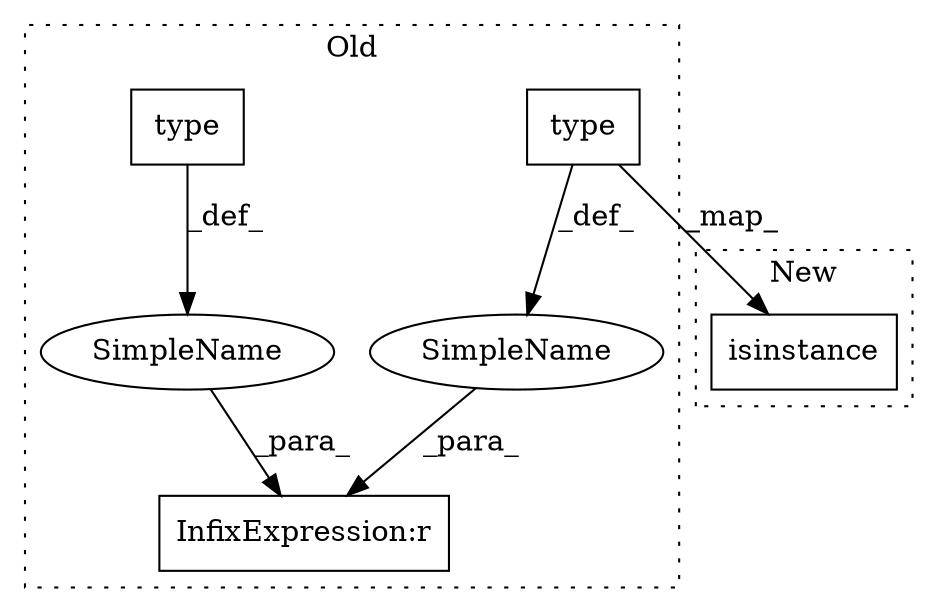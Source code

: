 digraph G {
subgraph cluster0 {
1 [label="type" a="32" s="644,665" l="5,1" shape="box"];
3 [label="SimpleName" a="42" s="" l="" shape="ellipse"];
4 [label="InfixExpression:r" a="27" s="666" l="4" shape="box"];
5 [label="SimpleName" a="42" s="" l="" shape="ellipse"];
6 [label="type" a="32" s="670,676" l="5,1" shape="box"];
label = "Old";
style="dotted";
}
subgraph cluster1 {
2 [label="isinstance" a="32" s="644,675" l="11,1" shape="box"];
label = "New";
style="dotted";
}
1 -> 2 [label="_map_"];
1 -> 3 [label="_def_"];
3 -> 4 [label="_para_"];
5 -> 4 [label="_para_"];
6 -> 5 [label="_def_"];
}